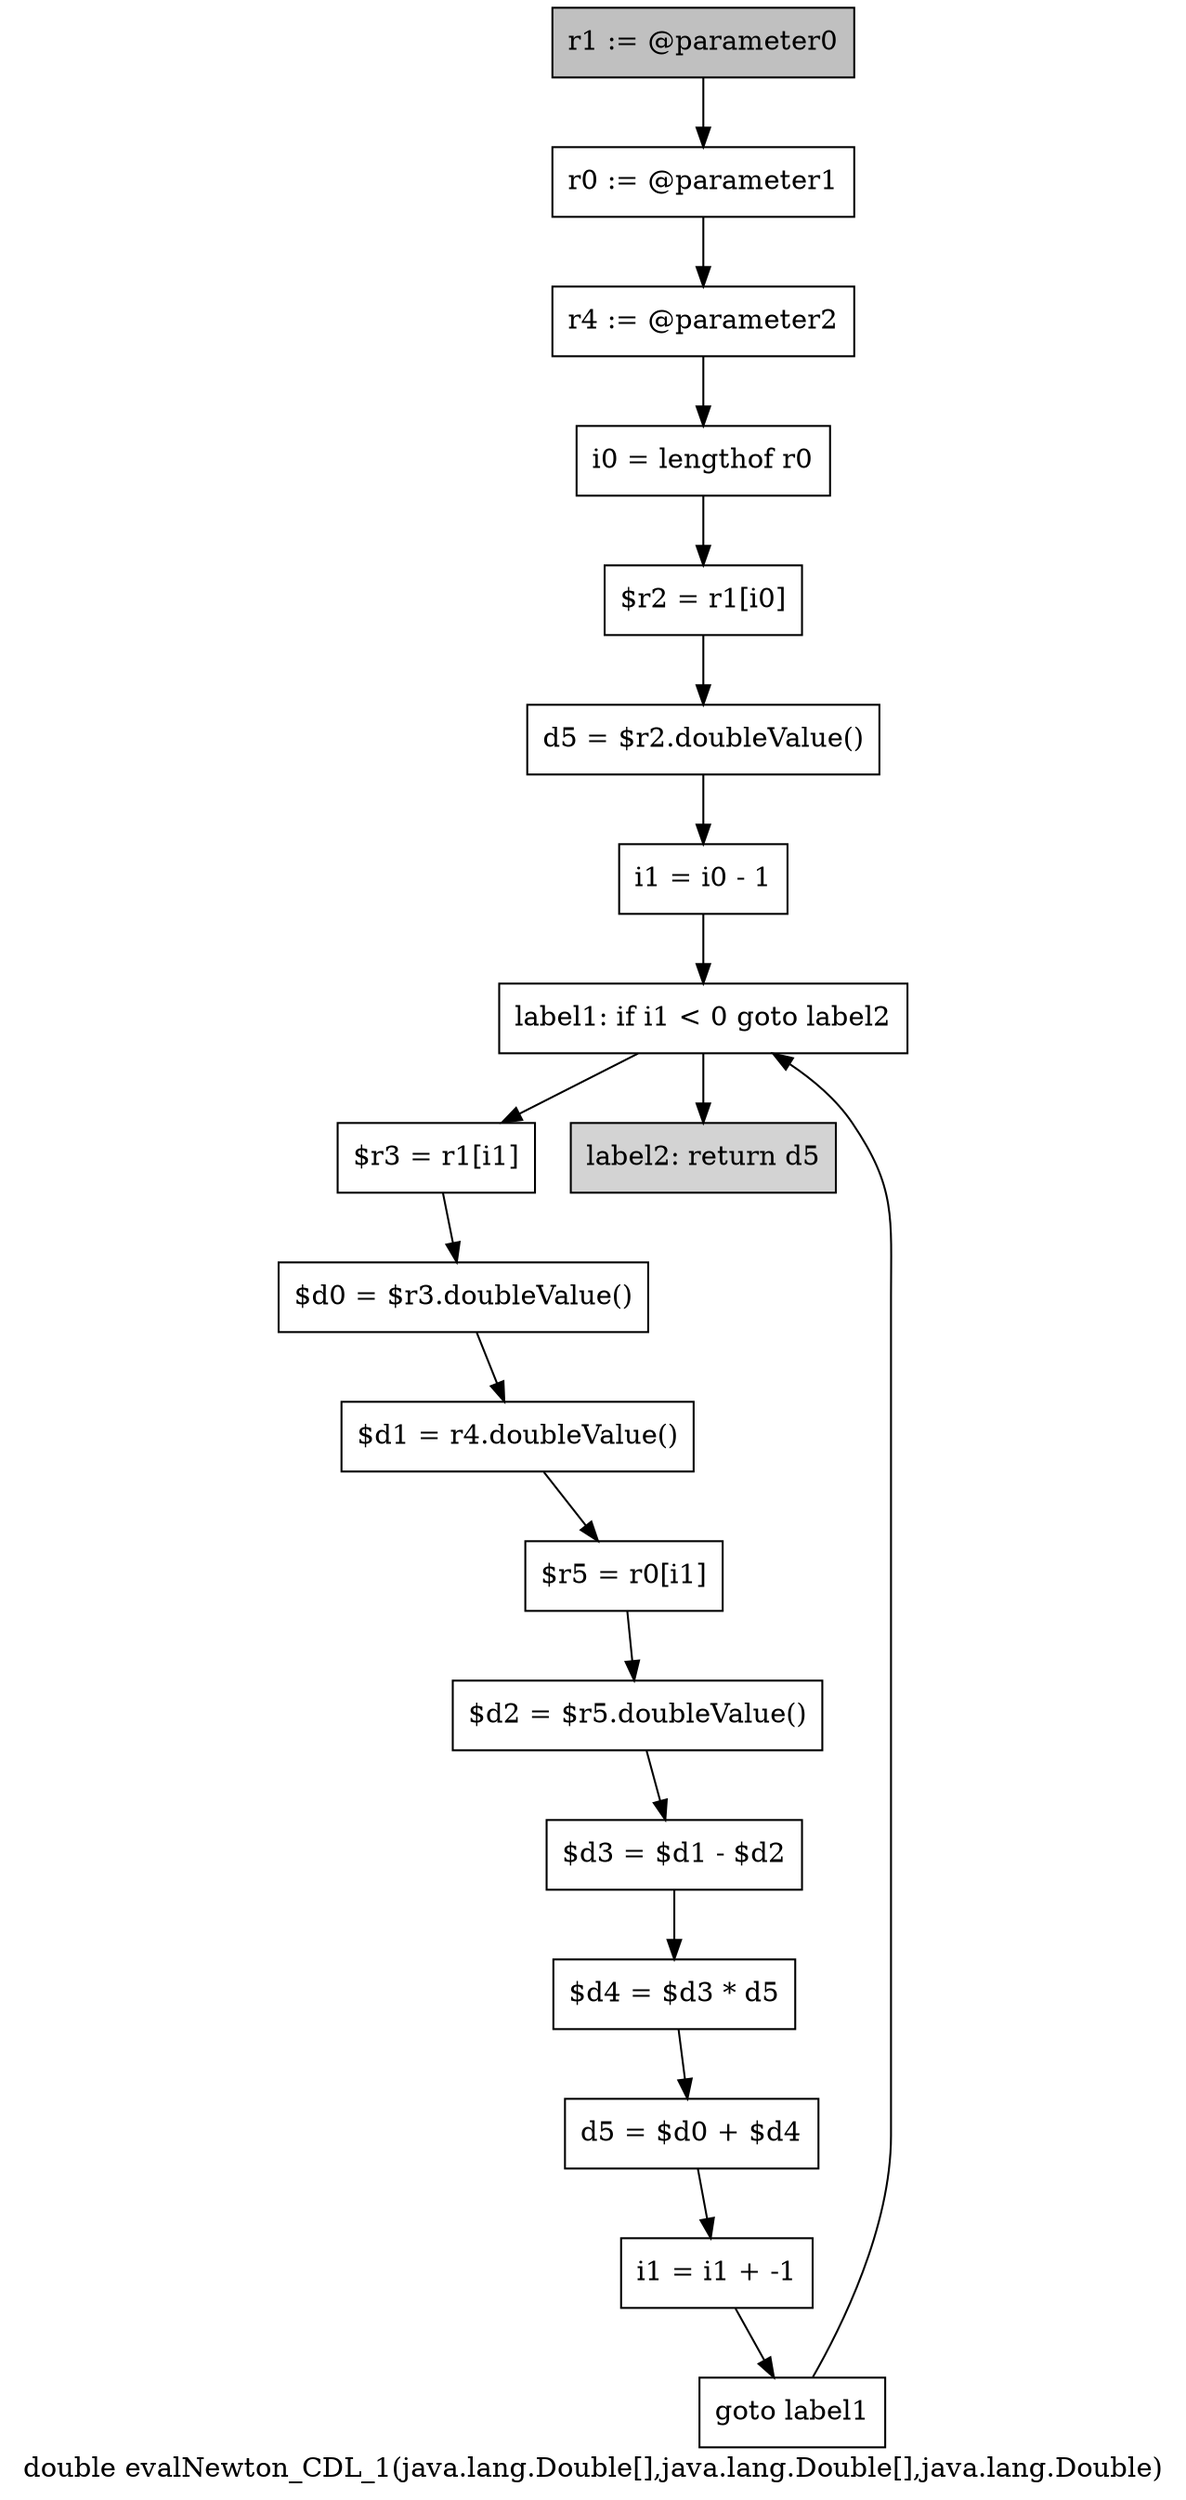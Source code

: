 digraph "double evalNewton_CDL_1(java.lang.Double[],java.lang.Double[],java.lang.Double)" {
    label="double evalNewton_CDL_1(java.lang.Double[],java.lang.Double[],java.lang.Double)";
    node [shape=box];
    "0" [style=filled,fillcolor=gray,label="r1 := @parameter0",];
    "1" [label="r0 := @parameter1",];
    "0"->"1";
    "2" [label="r4 := @parameter2",];
    "1"->"2";
    "3" [label="i0 = lengthof r0",];
    "2"->"3";
    "4" [label="$r2 = r1[i0]",];
    "3"->"4";
    "5" [label="d5 = $r2.doubleValue()",];
    "4"->"5";
    "6" [label="i1 = i0 - 1",];
    "5"->"6";
    "7" [label="label1: if i1 < 0 goto label2",];
    "6"->"7";
    "8" [label="$r3 = r1[i1]",];
    "7"->"8";
    "18" [style=filled,fillcolor=lightgray,label="label2: return d5",];
    "7"->"18";
    "9" [label="$d0 = $r3.doubleValue()",];
    "8"->"9";
    "10" [label="$d1 = r4.doubleValue()",];
    "9"->"10";
    "11" [label="$r5 = r0[i1]",];
    "10"->"11";
    "12" [label="$d2 = $r5.doubleValue()",];
    "11"->"12";
    "13" [label="$d3 = $d1 - $d2",];
    "12"->"13";
    "14" [label="$d4 = $d3 * d5",];
    "13"->"14";
    "15" [label="d5 = $d0 + $d4",];
    "14"->"15";
    "16" [label="i1 = i1 + -1",];
    "15"->"16";
    "17" [label="goto label1",];
    "16"->"17";
    "17"->"7";
}
